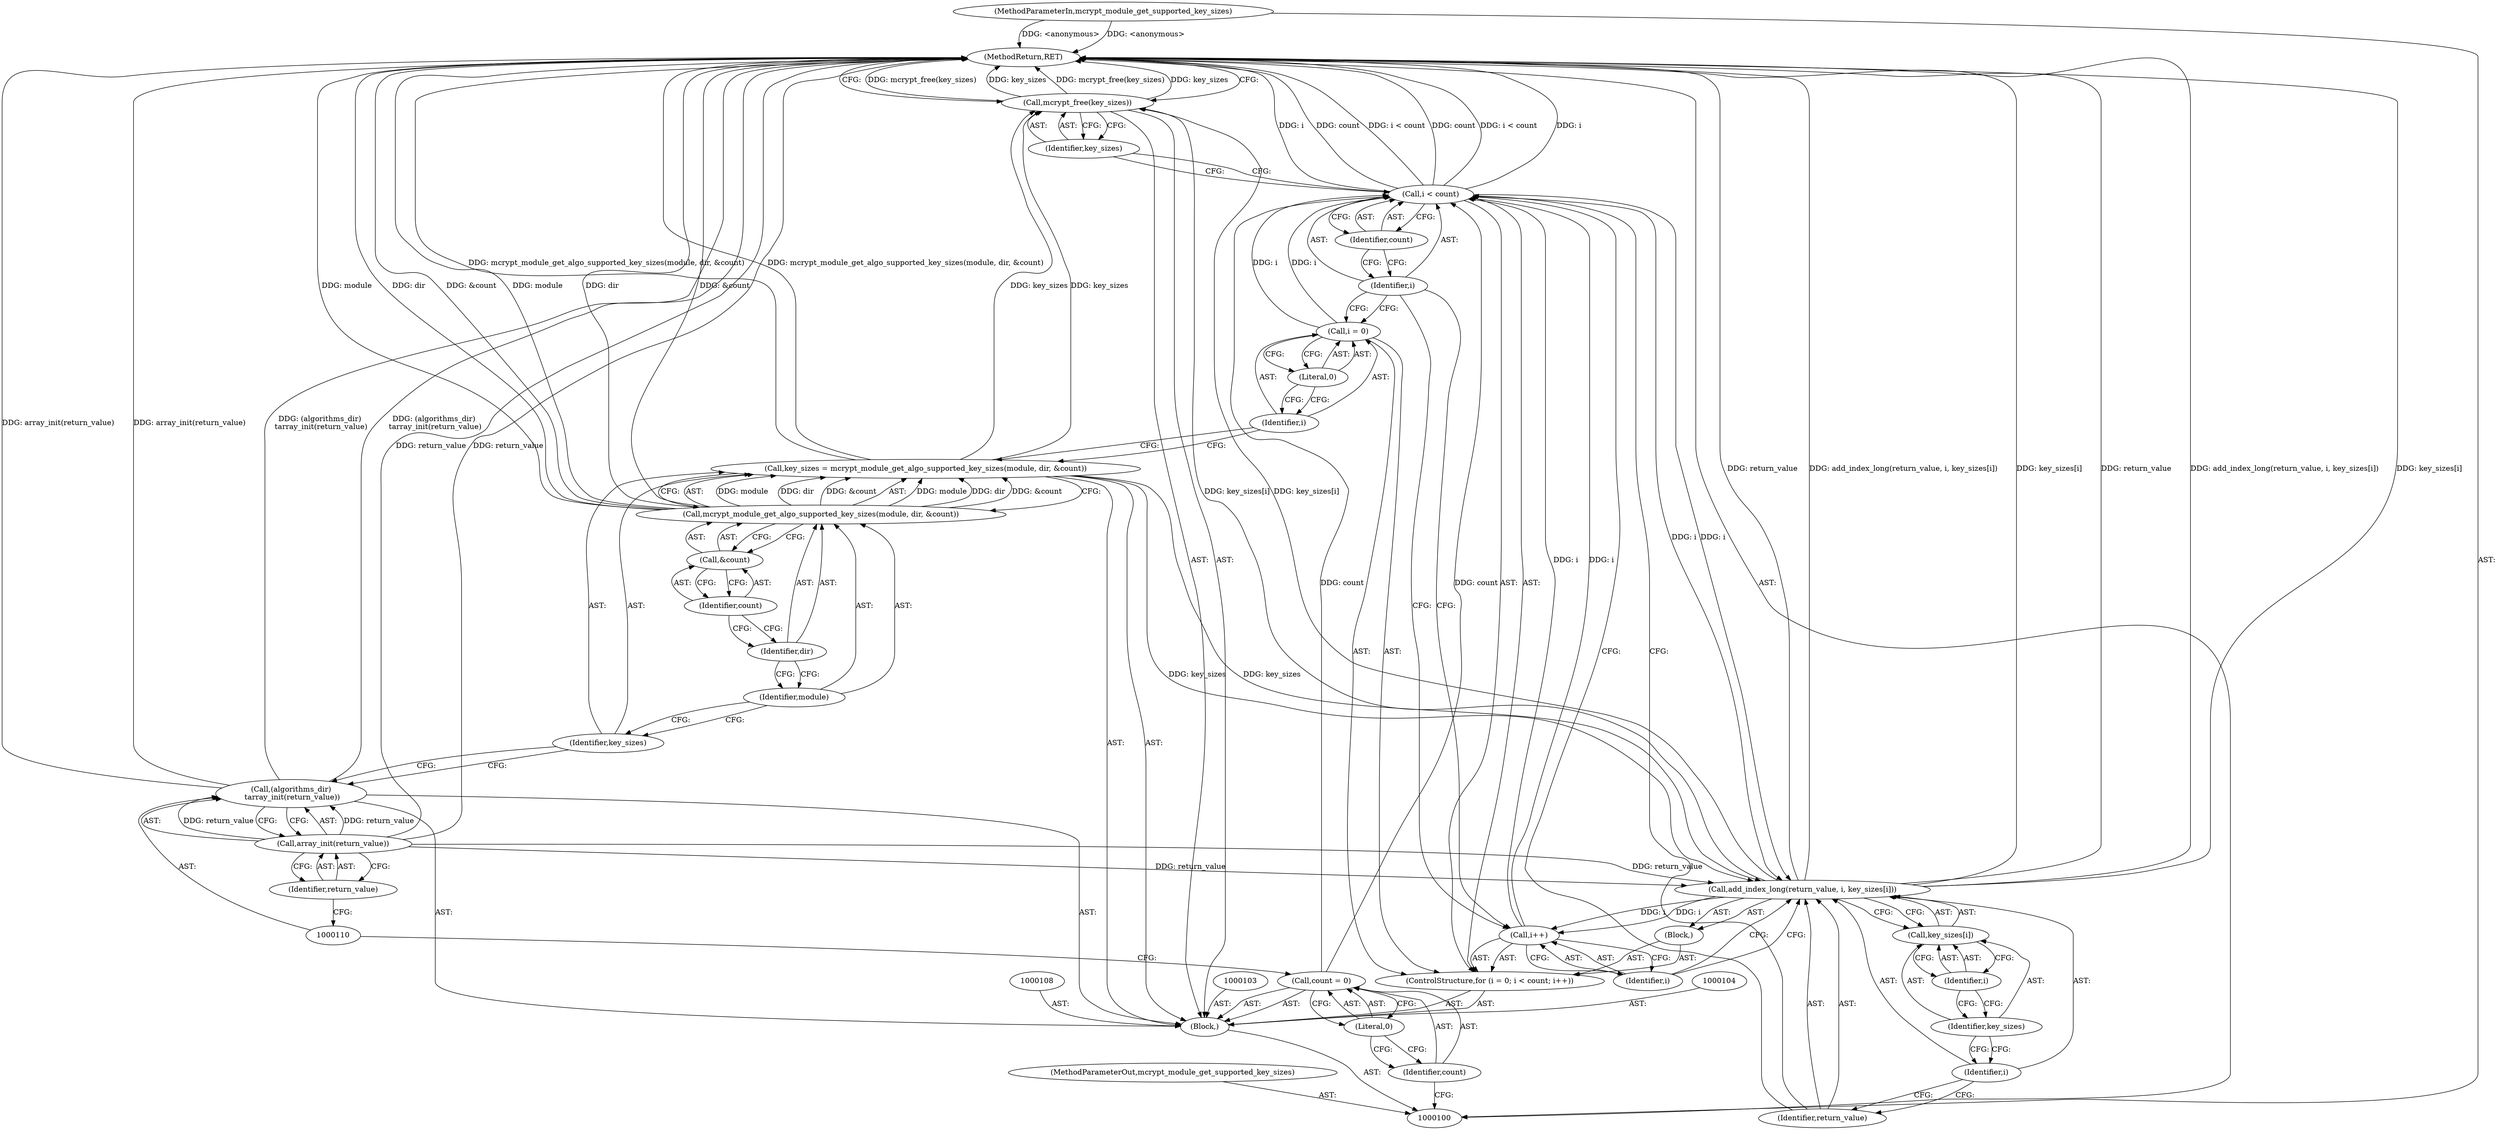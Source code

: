 digraph "0_php-src_6c5211a0cef0cc2854eaa387e0eb036e012904d0?w=1_11" {
"1000138" [label="(MethodReturn,RET)"];
"1000101" [label="(MethodParameterIn,mcrypt_module_get_supported_key_sizes)"];
"1000193" [label="(MethodParameterOut,mcrypt_module_get_supported_key_sizes)"];
"1000120" [label="(ControlStructure,for (i = 0; i < count; i++))"];
"1000123" [label="(Literal,0)"];
"1000124" [label="(Call,i < count)"];
"1000125" [label="(Identifier,i)"];
"1000126" [label="(Identifier,count)"];
"1000127" [label="(Call,i++)"];
"1000128" [label="(Identifier,i)"];
"1000129" [label="(Block,)"];
"1000121" [label="(Call,i = 0)"];
"1000122" [label="(Identifier,i)"];
"1000131" [label="(Identifier,return_value)"];
"1000130" [label="(Call,add_index_long(return_value, i, key_sizes[i]))"];
"1000132" [label="(Identifier,i)"];
"1000133" [label="(Call,key_sizes[i])"];
"1000134" [label="(Identifier,key_sizes)"];
"1000135" [label="(Identifier,i)"];
"1000136" [label="(Call,mcrypt_free(key_sizes))"];
"1000137" [label="(Identifier,key_sizes)"];
"1000102" [label="(Block,)"];
"1000107" [label="(Literal,0)"];
"1000105" [label="(Call,count = 0)"];
"1000106" [label="(Identifier,count)"];
"1000109" [label="(Call,(algorithms_dir)\n \tarray_init(return_value))"];
"1000112" [label="(Identifier,return_value)"];
"1000111" [label="(Call,array_init(return_value))"];
"1000113" [label="(Call,key_sizes = mcrypt_module_get_algo_supported_key_sizes(module, dir, &count))"];
"1000114" [label="(Identifier,key_sizes)"];
"1000115" [label="(Call,mcrypt_module_get_algo_supported_key_sizes(module, dir, &count))"];
"1000116" [label="(Identifier,module)"];
"1000117" [label="(Identifier,dir)"];
"1000118" [label="(Call,&count)"];
"1000119" [label="(Identifier,count)"];
"1000138" -> "1000100"  [label="AST: "];
"1000138" -> "1000136"  [label="CFG: "];
"1000115" -> "1000138"  [label="DDG: dir"];
"1000115" -> "1000138"  [label="DDG: &count"];
"1000115" -> "1000138"  [label="DDG: module"];
"1000124" -> "1000138"  [label="DDG: i"];
"1000124" -> "1000138"  [label="DDG: count"];
"1000124" -> "1000138"  [label="DDG: i < count"];
"1000136" -> "1000138"  [label="DDG: mcrypt_free(key_sizes)"];
"1000136" -> "1000138"  [label="DDG: key_sizes"];
"1000130" -> "1000138"  [label="DDG: add_index_long(return_value, i, key_sizes[i])"];
"1000130" -> "1000138"  [label="DDG: key_sizes[i]"];
"1000130" -> "1000138"  [label="DDG: return_value"];
"1000113" -> "1000138"  [label="DDG: mcrypt_module_get_algo_supported_key_sizes(module, dir, &count)"];
"1000111" -> "1000138"  [label="DDG: return_value"];
"1000101" -> "1000138"  [label="DDG: <anonymous>"];
"1000109" -> "1000138"  [label="DDG: array_init(return_value)"];
"1000109" -> "1000138"  [label="DDG: (algorithms_dir)\n \tarray_init(return_value)"];
"1000101" -> "1000100"  [label="AST: "];
"1000101" -> "1000138"  [label="DDG: <anonymous>"];
"1000193" -> "1000100"  [label="AST: "];
"1000120" -> "1000102"  [label="AST: "];
"1000121" -> "1000120"  [label="AST: "];
"1000124" -> "1000120"  [label="AST: "];
"1000127" -> "1000120"  [label="AST: "];
"1000129" -> "1000120"  [label="AST: "];
"1000123" -> "1000121"  [label="AST: "];
"1000123" -> "1000122"  [label="CFG: "];
"1000121" -> "1000123"  [label="CFG: "];
"1000124" -> "1000120"  [label="AST: "];
"1000124" -> "1000126"  [label="CFG: "];
"1000125" -> "1000124"  [label="AST: "];
"1000126" -> "1000124"  [label="AST: "];
"1000131" -> "1000124"  [label="CFG: "];
"1000137" -> "1000124"  [label="CFG: "];
"1000124" -> "1000138"  [label="DDG: i"];
"1000124" -> "1000138"  [label="DDG: count"];
"1000124" -> "1000138"  [label="DDG: i < count"];
"1000121" -> "1000124"  [label="DDG: i"];
"1000127" -> "1000124"  [label="DDG: i"];
"1000105" -> "1000124"  [label="DDG: count"];
"1000124" -> "1000130"  [label="DDG: i"];
"1000125" -> "1000124"  [label="AST: "];
"1000125" -> "1000121"  [label="CFG: "];
"1000125" -> "1000127"  [label="CFG: "];
"1000126" -> "1000125"  [label="CFG: "];
"1000126" -> "1000124"  [label="AST: "];
"1000126" -> "1000125"  [label="CFG: "];
"1000124" -> "1000126"  [label="CFG: "];
"1000127" -> "1000120"  [label="AST: "];
"1000127" -> "1000128"  [label="CFG: "];
"1000128" -> "1000127"  [label="AST: "];
"1000125" -> "1000127"  [label="CFG: "];
"1000127" -> "1000124"  [label="DDG: i"];
"1000130" -> "1000127"  [label="DDG: i"];
"1000128" -> "1000127"  [label="AST: "];
"1000128" -> "1000130"  [label="CFG: "];
"1000127" -> "1000128"  [label="CFG: "];
"1000129" -> "1000120"  [label="AST: "];
"1000130" -> "1000129"  [label="AST: "];
"1000121" -> "1000120"  [label="AST: "];
"1000121" -> "1000123"  [label="CFG: "];
"1000122" -> "1000121"  [label="AST: "];
"1000123" -> "1000121"  [label="AST: "];
"1000125" -> "1000121"  [label="CFG: "];
"1000121" -> "1000124"  [label="DDG: i"];
"1000122" -> "1000121"  [label="AST: "];
"1000122" -> "1000113"  [label="CFG: "];
"1000123" -> "1000122"  [label="CFG: "];
"1000131" -> "1000130"  [label="AST: "];
"1000131" -> "1000124"  [label="CFG: "];
"1000132" -> "1000131"  [label="CFG: "];
"1000130" -> "1000129"  [label="AST: "];
"1000130" -> "1000133"  [label="CFG: "];
"1000131" -> "1000130"  [label="AST: "];
"1000132" -> "1000130"  [label="AST: "];
"1000133" -> "1000130"  [label="AST: "];
"1000128" -> "1000130"  [label="CFG: "];
"1000130" -> "1000138"  [label="DDG: add_index_long(return_value, i, key_sizes[i])"];
"1000130" -> "1000138"  [label="DDG: key_sizes[i]"];
"1000130" -> "1000138"  [label="DDG: return_value"];
"1000130" -> "1000127"  [label="DDG: i"];
"1000111" -> "1000130"  [label="DDG: return_value"];
"1000124" -> "1000130"  [label="DDG: i"];
"1000113" -> "1000130"  [label="DDG: key_sizes"];
"1000130" -> "1000136"  [label="DDG: key_sizes[i]"];
"1000132" -> "1000130"  [label="AST: "];
"1000132" -> "1000131"  [label="CFG: "];
"1000134" -> "1000132"  [label="CFG: "];
"1000133" -> "1000130"  [label="AST: "];
"1000133" -> "1000135"  [label="CFG: "];
"1000134" -> "1000133"  [label="AST: "];
"1000135" -> "1000133"  [label="AST: "];
"1000130" -> "1000133"  [label="CFG: "];
"1000134" -> "1000133"  [label="AST: "];
"1000134" -> "1000132"  [label="CFG: "];
"1000135" -> "1000134"  [label="CFG: "];
"1000135" -> "1000133"  [label="AST: "];
"1000135" -> "1000134"  [label="CFG: "];
"1000133" -> "1000135"  [label="CFG: "];
"1000136" -> "1000102"  [label="AST: "];
"1000136" -> "1000137"  [label="CFG: "];
"1000137" -> "1000136"  [label="AST: "];
"1000138" -> "1000136"  [label="CFG: "];
"1000136" -> "1000138"  [label="DDG: mcrypt_free(key_sizes)"];
"1000136" -> "1000138"  [label="DDG: key_sizes"];
"1000113" -> "1000136"  [label="DDG: key_sizes"];
"1000130" -> "1000136"  [label="DDG: key_sizes[i]"];
"1000137" -> "1000136"  [label="AST: "];
"1000137" -> "1000124"  [label="CFG: "];
"1000136" -> "1000137"  [label="CFG: "];
"1000102" -> "1000100"  [label="AST: "];
"1000103" -> "1000102"  [label="AST: "];
"1000104" -> "1000102"  [label="AST: "];
"1000105" -> "1000102"  [label="AST: "];
"1000108" -> "1000102"  [label="AST: "];
"1000109" -> "1000102"  [label="AST: "];
"1000113" -> "1000102"  [label="AST: "];
"1000120" -> "1000102"  [label="AST: "];
"1000136" -> "1000102"  [label="AST: "];
"1000107" -> "1000105"  [label="AST: "];
"1000107" -> "1000106"  [label="CFG: "];
"1000105" -> "1000107"  [label="CFG: "];
"1000105" -> "1000102"  [label="AST: "];
"1000105" -> "1000107"  [label="CFG: "];
"1000106" -> "1000105"  [label="AST: "];
"1000107" -> "1000105"  [label="AST: "];
"1000110" -> "1000105"  [label="CFG: "];
"1000105" -> "1000124"  [label="DDG: count"];
"1000106" -> "1000105"  [label="AST: "];
"1000106" -> "1000100"  [label="CFG: "];
"1000107" -> "1000106"  [label="CFG: "];
"1000109" -> "1000102"  [label="AST: "];
"1000109" -> "1000111"  [label="CFG: "];
"1000110" -> "1000109"  [label="AST: "];
"1000111" -> "1000109"  [label="AST: "];
"1000114" -> "1000109"  [label="CFG: "];
"1000109" -> "1000138"  [label="DDG: array_init(return_value)"];
"1000109" -> "1000138"  [label="DDG: (algorithms_dir)\n \tarray_init(return_value)"];
"1000111" -> "1000109"  [label="DDG: return_value"];
"1000112" -> "1000111"  [label="AST: "];
"1000112" -> "1000110"  [label="CFG: "];
"1000111" -> "1000112"  [label="CFG: "];
"1000111" -> "1000109"  [label="AST: "];
"1000111" -> "1000112"  [label="CFG: "];
"1000112" -> "1000111"  [label="AST: "];
"1000109" -> "1000111"  [label="CFG: "];
"1000111" -> "1000138"  [label="DDG: return_value"];
"1000111" -> "1000109"  [label="DDG: return_value"];
"1000111" -> "1000130"  [label="DDG: return_value"];
"1000113" -> "1000102"  [label="AST: "];
"1000113" -> "1000115"  [label="CFG: "];
"1000114" -> "1000113"  [label="AST: "];
"1000115" -> "1000113"  [label="AST: "];
"1000122" -> "1000113"  [label="CFG: "];
"1000113" -> "1000138"  [label="DDG: mcrypt_module_get_algo_supported_key_sizes(module, dir, &count)"];
"1000115" -> "1000113"  [label="DDG: module"];
"1000115" -> "1000113"  [label="DDG: dir"];
"1000115" -> "1000113"  [label="DDG: &count"];
"1000113" -> "1000130"  [label="DDG: key_sizes"];
"1000113" -> "1000136"  [label="DDG: key_sizes"];
"1000114" -> "1000113"  [label="AST: "];
"1000114" -> "1000109"  [label="CFG: "];
"1000116" -> "1000114"  [label="CFG: "];
"1000115" -> "1000113"  [label="AST: "];
"1000115" -> "1000118"  [label="CFG: "];
"1000116" -> "1000115"  [label="AST: "];
"1000117" -> "1000115"  [label="AST: "];
"1000118" -> "1000115"  [label="AST: "];
"1000113" -> "1000115"  [label="CFG: "];
"1000115" -> "1000138"  [label="DDG: dir"];
"1000115" -> "1000138"  [label="DDG: &count"];
"1000115" -> "1000138"  [label="DDG: module"];
"1000115" -> "1000113"  [label="DDG: module"];
"1000115" -> "1000113"  [label="DDG: dir"];
"1000115" -> "1000113"  [label="DDG: &count"];
"1000116" -> "1000115"  [label="AST: "];
"1000116" -> "1000114"  [label="CFG: "];
"1000117" -> "1000116"  [label="CFG: "];
"1000117" -> "1000115"  [label="AST: "];
"1000117" -> "1000116"  [label="CFG: "];
"1000119" -> "1000117"  [label="CFG: "];
"1000118" -> "1000115"  [label="AST: "];
"1000118" -> "1000119"  [label="CFG: "];
"1000119" -> "1000118"  [label="AST: "];
"1000115" -> "1000118"  [label="CFG: "];
"1000119" -> "1000118"  [label="AST: "];
"1000119" -> "1000117"  [label="CFG: "];
"1000118" -> "1000119"  [label="CFG: "];
}
